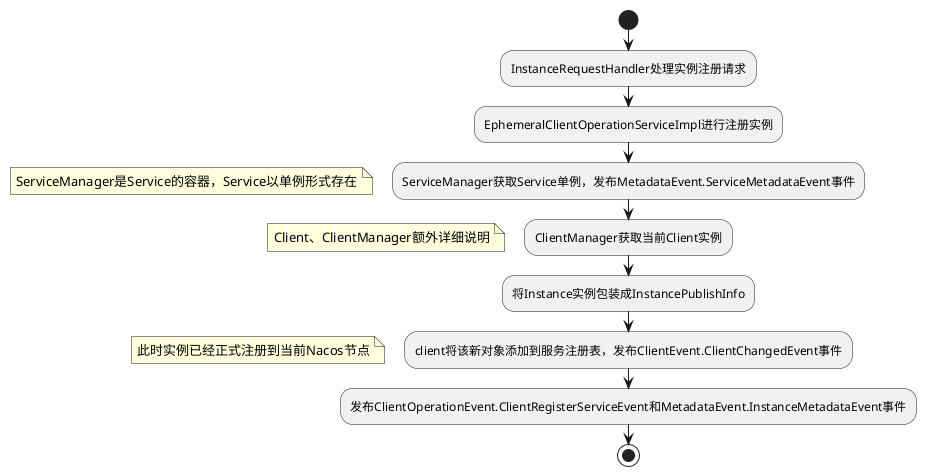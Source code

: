 @startuml
'https://plantuml.com/activity-diagram-beta

start
:InstanceRequestHandler处理实例注册请求;
:EphemeralClientOperationServiceImpl进行注册实例;
:ServiceManager获取Service单例，发布MetadataEvent.ServiceMetadataEvent事件;
floating note left: ServiceManager是Service的容器，Service以单例形式存在
:ClientManager获取当前Client实例;
floating note left: Client、ClientManager额外详细说明
:将Instance实例包装成InstancePublishInfo;
:client将该新对象添加到服务注册表，发布ClientEvent.ClientChangedEvent事件;
floating note left: 此时实例已经正式注册到当前Nacos节点
:发布ClientOperationEvent.ClientRegisterServiceEvent和MetadataEvent.InstanceMetadataEvent事件;

stop

@enduml
